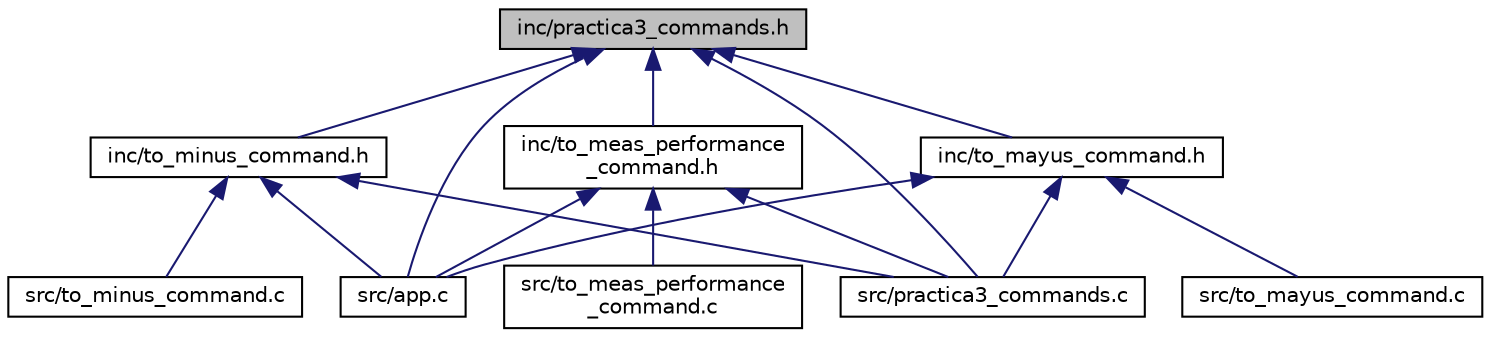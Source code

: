 digraph "inc/practica3_commands.h"
{
  edge [fontname="Helvetica",fontsize="10",labelfontname="Helvetica",labelfontsize="10"];
  node [fontname="Helvetica",fontsize="10",shape=record];
  Node1 [label="inc/practica3_commands.h",height=0.2,width=0.4,color="black", fillcolor="grey75", style="filled", fontcolor="black"];
  Node1 -> Node2 [dir="back",color="midnightblue",fontsize="10",style="solid",fontname="Helvetica"];
  Node2 [label="inc/to_mayus_command.h",height=0.2,width=0.4,color="black", fillcolor="white", style="filled",URL="$to__mayus__command_8h.html",tooltip="Implementacion del procesador del comando \"To Mayus\". "];
  Node2 -> Node3 [dir="back",color="midnightblue",fontsize="10",style="solid",fontname="Helvetica"];
  Node3 [label="src/app.c",height=0.2,width=0.4,color="black", fillcolor="white", style="filled",URL="$app_8c.html",tooltip="Manejo de la aplicacion. "];
  Node2 -> Node4 [dir="back",color="midnightblue",fontsize="10",style="solid",fontname="Helvetica"];
  Node4 [label="src/practica3_commands.c",height=0.2,width=0.4,color="black", fillcolor="white", style="filled",URL="$practica3__commands_8c.html",tooltip="Definicion de los comandos de la practica 3. "];
  Node2 -> Node5 [dir="back",color="midnightblue",fontsize="10",style="solid",fontname="Helvetica"];
  Node5 [label="src/to_mayus_command.c",height=0.2,width=0.4,color="black", fillcolor="white", style="filled",URL="$to__mayus__command_8c.html",tooltip="Implementacion del procesador del comando \"To Mayus\". "];
  Node1 -> Node6 [dir="back",color="midnightblue",fontsize="10",style="solid",fontname="Helvetica"];
  Node6 [label="inc/to_meas_performance\l_command.h",height=0.2,width=0.4,color="black", fillcolor="white", style="filled",URL="$to__meas__performance__command_8h.html",tooltip="Implementacion del procesador del comando \"To Measure Performance\". "];
  Node6 -> Node3 [dir="back",color="midnightblue",fontsize="10",style="solid",fontname="Helvetica"];
  Node6 -> Node4 [dir="back",color="midnightblue",fontsize="10",style="solid",fontname="Helvetica"];
  Node6 -> Node7 [dir="back",color="midnightblue",fontsize="10",style="solid",fontname="Helvetica"];
  Node7 [label="src/to_meas_performance\l_command.c",height=0.2,width=0.4,color="black", fillcolor="white", style="filled",URL="$to__meas__performance__command_8c.html",tooltip="Implementacion del procesador del comando \"To Measure Performance\". "];
  Node1 -> Node8 [dir="back",color="midnightblue",fontsize="10",style="solid",fontname="Helvetica"];
  Node8 [label="inc/to_minus_command.h",height=0.2,width=0.4,color="black", fillcolor="white", style="filled",URL="$to__minus__command_8h.html",tooltip="Implementacion del procesador del comando \"To Minus\". "];
  Node8 -> Node3 [dir="back",color="midnightblue",fontsize="10",style="solid",fontname="Helvetica"];
  Node8 -> Node4 [dir="back",color="midnightblue",fontsize="10",style="solid",fontname="Helvetica"];
  Node8 -> Node9 [dir="back",color="midnightblue",fontsize="10",style="solid",fontname="Helvetica"];
  Node9 [label="src/to_minus_command.c",height=0.2,width=0.4,color="black", fillcolor="white", style="filled",URL="$to__minus__command_8c.html",tooltip="Implementacion del procesador del comando \"To Minus\". "];
  Node1 -> Node3 [dir="back",color="midnightblue",fontsize="10",style="solid",fontname="Helvetica"];
  Node1 -> Node4 [dir="back",color="midnightblue",fontsize="10",style="solid",fontname="Helvetica"];
}
